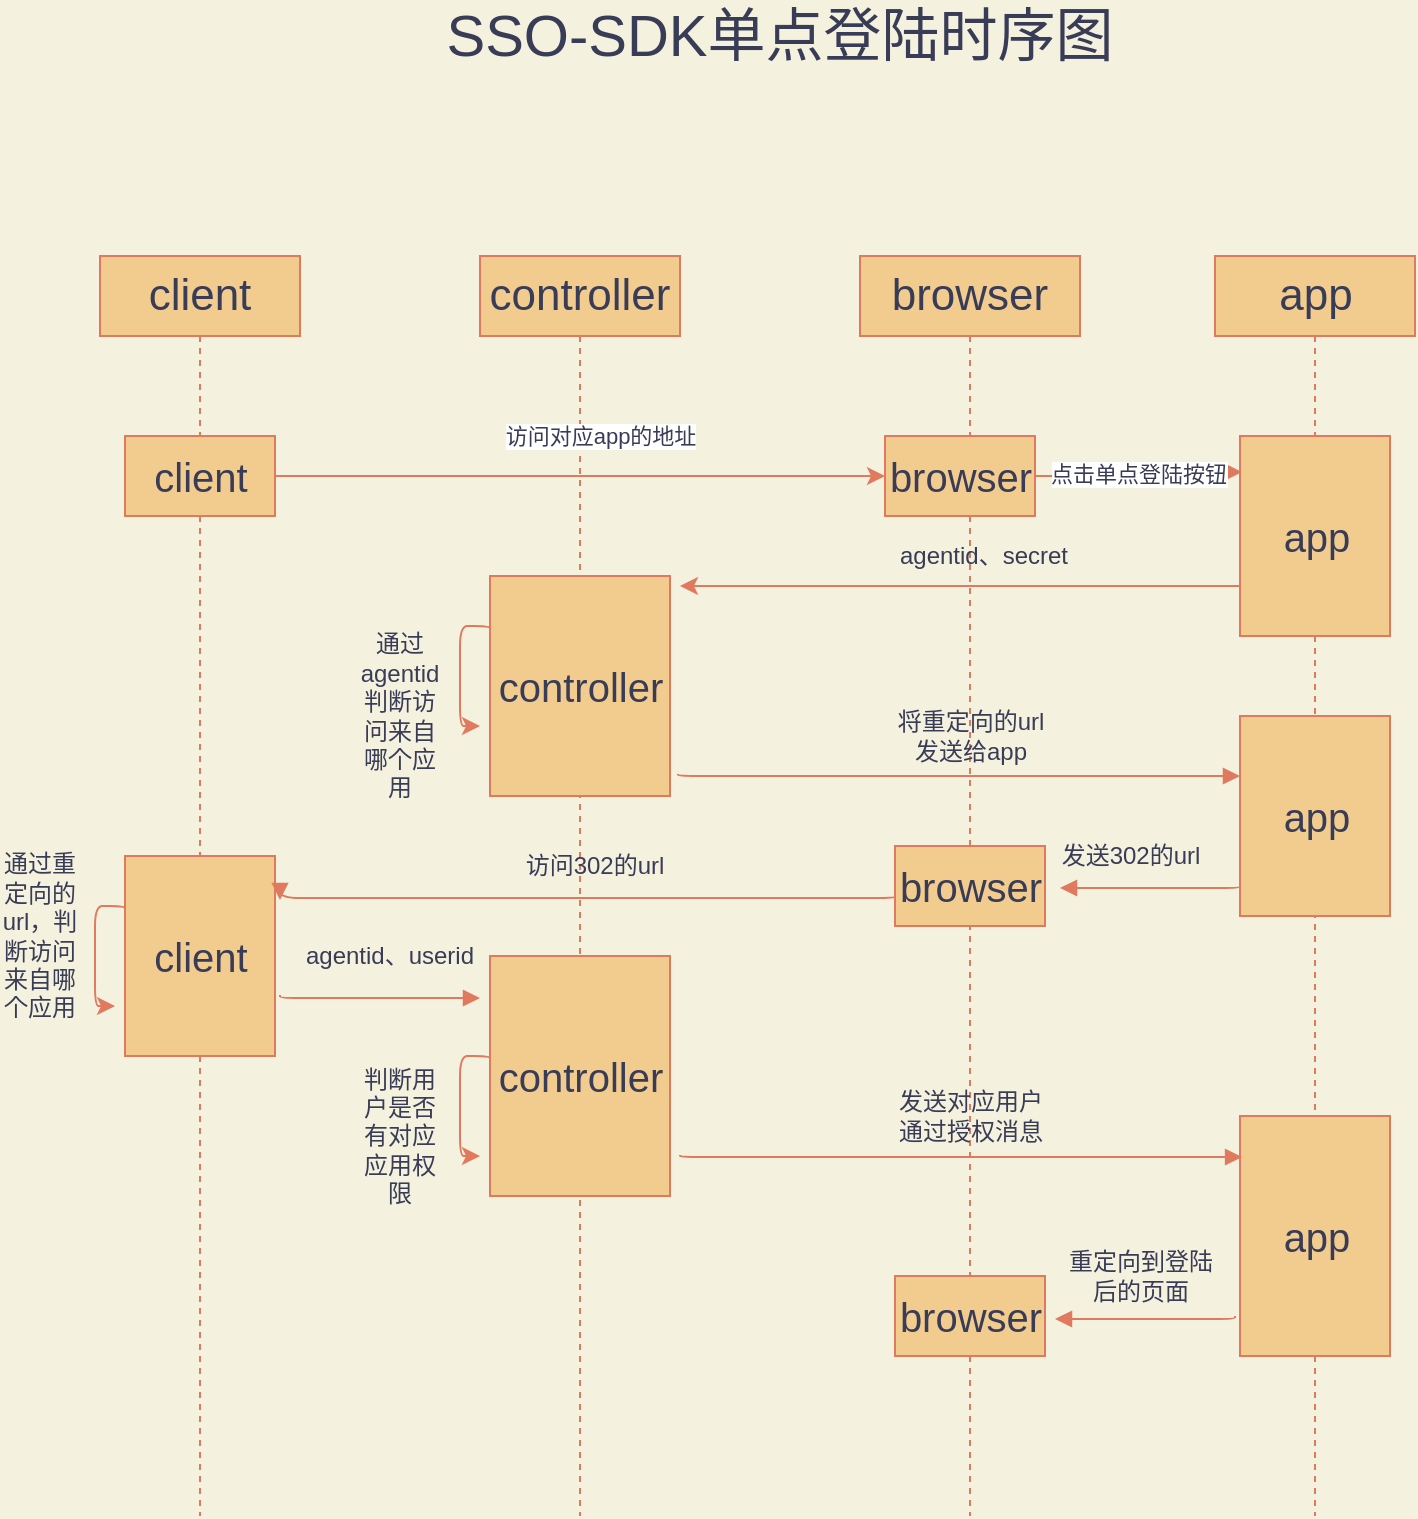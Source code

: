 <mxfile version="14.8.0" type="github"><diagram id="_zArEA70WPHi7usELPfj" name="第 1 页"><mxGraphModel dx="946" dy="614" grid="1" gridSize="10" guides="1" tooltips="1" connect="1" arrows="1" fold="1" page="1" pageScale="1" pageWidth="827" pageHeight="1169" background="#F4F1DE" math="0" shadow="0"><root><mxCell id="0"/><mxCell id="1" parent="0"/><mxCell id="7GQ1_fID0gIdhdmEDk7U-20" value="&lt;font style=&quot;font-size: 22px&quot;&gt;client&lt;/font&gt;" style="shape=umlLifeline;perimeter=lifelinePerimeter;whiteSpace=wrap;html=1;container=1;collapsible=0;recursiveResize=0;outlineConnect=0;fillColor=#F2CC8F;strokeColor=#E07A5F;fontColor=#393C56;" vertex="1" parent="1"><mxGeometry x="70" y="170" width="100" height="630" as="geometry"/></mxCell><mxCell id="7GQ1_fID0gIdhdmEDk7U-22" value="&lt;font style=&quot;font-size: 22px&quot;&gt;controller&lt;/font&gt;" style="shape=umlLifeline;perimeter=lifelinePerimeter;whiteSpace=wrap;html=1;container=1;collapsible=0;recursiveResize=0;outlineConnect=0;fillColor=#F2CC8F;strokeColor=#E07A5F;fontColor=#393C56;" vertex="1" parent="1"><mxGeometry x="260" y="170" width="100" height="630" as="geometry"/></mxCell><mxCell id="7GQ1_fID0gIdhdmEDk7U-31" value="&lt;font style=&quot;font-size: 20px&quot;&gt;controller&lt;/font&gt;" style="html=1;fillColor=#F2CC8F;strokeColor=#E07A5F;fontColor=#393C56;" vertex="1" parent="7GQ1_fID0gIdhdmEDk7U-22"><mxGeometry x="5" y="160" width="90" height="110" as="geometry"/></mxCell><mxCell id="7GQ1_fID0gIdhdmEDk7U-50" style="edgeStyle=orthogonalEdgeStyle;curved=0;rounded=1;sketch=0;orthogonalLoop=1;jettySize=auto;html=1;exitX=0;exitY=0.25;exitDx=0;exitDy=0;fontColor=#393C56;strokeColor=#E07A5F;fillColor=#F2CC8F;" edge="1" parent="7GQ1_fID0gIdhdmEDk7U-22" source="7GQ1_fID0gIdhdmEDk7U-31"><mxGeometry relative="1" as="geometry"><mxPoint y="235" as="targetPoint"/><Array as="points"><mxPoint x="-10" y="185"/><mxPoint x="-10" y="235"/></Array></mxGeometry></mxCell><mxCell id="7GQ1_fID0gIdhdmEDk7U-23" value="&lt;span style=&quot;font-size: 22px&quot;&gt;browser&lt;/span&gt;" style="shape=umlLifeline;perimeter=lifelinePerimeter;whiteSpace=wrap;html=1;container=1;collapsible=0;recursiveResize=0;outlineConnect=0;fillColor=#F2CC8F;strokeColor=#E07A5F;fontColor=#393C56;" vertex="1" parent="1"><mxGeometry x="450" y="170" width="110" height="630" as="geometry"/></mxCell><mxCell id="7GQ1_fID0gIdhdmEDk7U-46" value="agentid、secret" style="text;html=1;strokeColor=none;fillColor=none;align=center;verticalAlign=middle;whiteSpace=wrap;rounded=0;sketch=0;fontColor=#393C56;" vertex="1" parent="7GQ1_fID0gIdhdmEDk7U-23"><mxGeometry x="12.5" y="140" width="97.5" height="20" as="geometry"/></mxCell><mxCell id="7GQ1_fID0gIdhdmEDk7U-65" value="将重定向的url发送给app" style="text;html=1;strokeColor=none;fillColor=none;align=center;verticalAlign=middle;whiteSpace=wrap;rounded=0;sketch=0;fontColor=#393C56;" vertex="1" parent="7GQ1_fID0gIdhdmEDk7U-23"><mxGeometry x="12.5" y="230" width="85" height="20" as="geometry"/></mxCell><mxCell id="7GQ1_fID0gIdhdmEDk7U-37" value="访问对应app的地址" style="edgeStyle=orthogonalEdgeStyle;curved=0;rounded=1;sketch=0;orthogonalLoop=1;jettySize=auto;html=1;exitX=1;exitY=0.5;exitDx=0;exitDy=0;entryX=0;entryY=0.5;entryDx=0;entryDy=0;fontColor=#393C56;strokeColor=#E07A5F;fillColor=#F2CC8F;" edge="1" parent="1" source="7GQ1_fID0gIdhdmEDk7U-24" target="7GQ1_fID0gIdhdmEDk7U-36"><mxGeometry x="0.066" y="20" relative="1" as="geometry"><mxPoint as="offset"/></mxGeometry></mxCell><mxCell id="7GQ1_fID0gIdhdmEDk7U-24" value="&lt;font style=&quot;font-size: 20px&quot;&gt;client&lt;/font&gt;" style="html=1;fillColor=#F2CC8F;strokeColor=#E07A5F;fontColor=#393C56;" vertex="1" parent="1"><mxGeometry x="82.5" y="260" width="75" height="40" as="geometry"/></mxCell><mxCell id="7GQ1_fID0gIdhdmEDk7U-26" value="&lt;font style=&quot;font-size: 20px&quot;&gt;controller&lt;/font&gt;" style="html=1;fillColor=#F2CC8F;strokeColor=#E07A5F;fontColor=#393C56;" vertex="1" parent="1"><mxGeometry x="265" y="520" width="90" height="120" as="geometry"/></mxCell><mxCell id="7GQ1_fID0gIdhdmEDk7U-33" value="&lt;font style=&quot;font-size: 20px&quot;&gt;browser&lt;/font&gt;" style="html=1;fillColor=#F2CC8F;strokeColor=#E07A5F;fontColor=#393C56;" vertex="1" parent="1"><mxGeometry x="467.5" y="680" width="75" height="40" as="geometry"/></mxCell><mxCell id="7GQ1_fID0gIdhdmEDk7U-35" value="&lt;span style=&quot;font-size: 22px&quot;&gt;app&lt;/span&gt;" style="shape=umlLifeline;perimeter=lifelinePerimeter;whiteSpace=wrap;html=1;container=1;collapsible=0;recursiveResize=0;outlineConnect=0;fillColor=#F2CC8F;strokeColor=#E07A5F;fontColor=#393C56;" vertex="1" parent="1"><mxGeometry x="627.5" y="170" width="100" height="630" as="geometry"/></mxCell><mxCell id="7GQ1_fID0gIdhdmEDk7U-40" value="点击单点登陆按钮" style="edgeStyle=orthogonalEdgeStyle;curved=0;rounded=1;sketch=0;orthogonalLoop=1;jettySize=auto;html=1;exitX=1;exitY=0.5;exitDx=0;exitDy=0;fontColor=#393C56;strokeColor=#E07A5F;fillColor=#F2CC8F;entryX=0.013;entryY=0.18;entryDx=0;entryDy=0;entryPerimeter=0;" edge="1" parent="1" source="7GQ1_fID0gIdhdmEDk7U-36" target="7GQ1_fID0gIdhdmEDk7U-39"><mxGeometry relative="1" as="geometry"/></mxCell><mxCell id="7GQ1_fID0gIdhdmEDk7U-36" value="&lt;font style=&quot;font-size: 20px&quot;&gt;browser&lt;/font&gt;" style="html=1;fillColor=#F2CC8F;strokeColor=#E07A5F;fontColor=#393C56;" vertex="1" parent="1"><mxGeometry x="462.5" y="260" width="75" height="40" as="geometry"/></mxCell><mxCell id="7GQ1_fID0gIdhdmEDk7U-38" value="&lt;font style=&quot;font-size: 20px&quot;&gt;app&lt;/font&gt;" style="html=1;fillColor=#F2CC8F;strokeColor=#E07A5F;fontColor=#393C56;" vertex="1" parent="1"><mxGeometry x="640" y="600" width="75" height="120" as="geometry"/></mxCell><mxCell id="7GQ1_fID0gIdhdmEDk7U-44" style="edgeStyle=orthogonalEdgeStyle;curved=0;rounded=1;sketch=0;orthogonalLoop=1;jettySize=auto;html=1;exitX=0;exitY=0.75;exitDx=0;exitDy=0;fontColor=#393C56;strokeColor=#E07A5F;fillColor=#F2CC8F;" edge="1" parent="1" source="7GQ1_fID0gIdhdmEDk7U-39"><mxGeometry relative="1" as="geometry"><mxPoint x="360" y="335" as="targetPoint"/></mxGeometry></mxCell><mxCell id="7GQ1_fID0gIdhdmEDk7U-39" value="&lt;font style=&quot;font-size: 20px&quot;&gt;app&lt;/font&gt;" style="html=1;fillColor=#F2CC8F;strokeColor=#E07A5F;fontColor=#393C56;" vertex="1" parent="1"><mxGeometry x="640" y="260" width="75" height="100" as="geometry"/></mxCell><mxCell id="7GQ1_fID0gIdhdmEDk7U-52" value="通过agentid判断访问来自哪个应用" style="text;html=1;strokeColor=none;fillColor=none;align=center;verticalAlign=middle;whiteSpace=wrap;rounded=0;sketch=0;fontColor=#393C56;" vertex="1" parent="1"><mxGeometry x="200" y="340" width="40" height="120" as="geometry"/></mxCell><mxCell id="7GQ1_fID0gIdhdmEDk7U-53" value="&lt;font style=&quot;font-size: 20px&quot;&gt;app&lt;/font&gt;" style="html=1;fillColor=#F2CC8F;strokeColor=#E07A5F;fontColor=#393C56;" vertex="1" parent="1"><mxGeometry x="640" y="400" width="75" height="100" as="geometry"/></mxCell><mxCell id="7GQ1_fID0gIdhdmEDk7U-67" value="&lt;font style=&quot;font-size: 20px&quot;&gt;browser&lt;/font&gt;" style="html=1;fillColor=#F2CC8F;strokeColor=#E07A5F;fontColor=#393C56;" vertex="1" parent="1"><mxGeometry x="467.5" y="465" width="75" height="40" as="geometry"/></mxCell><mxCell id="7GQ1_fID0gIdhdmEDk7U-71" value="" style="endArrow=block;endFill=1;html=1;edgeStyle=orthogonalEdgeStyle;align=left;verticalAlign=top;fontColor=#393C56;strokeColor=#E07A5F;fillColor=#F2CC8F;exitX=1.044;exitY=0.9;exitDx=0;exitDy=0;exitPerimeter=0;" edge="1" parent="1" source="7GQ1_fID0gIdhdmEDk7U-31"><mxGeometry x="-1" relative="1" as="geometry"><mxPoint x="480" y="430" as="sourcePoint"/><mxPoint x="640" y="430" as="targetPoint"/><Array as="points"><mxPoint x="359" y="430"/></Array></mxGeometry></mxCell><mxCell id="7GQ1_fID0gIdhdmEDk7U-74" value="" style="endArrow=block;endFill=1;html=1;edgeStyle=orthogonalEdgeStyle;align=left;verticalAlign=top;fontColor=#393C56;strokeColor=#E07A5F;fillColor=#F2CC8F;exitX=1.044;exitY=0.9;exitDx=0;exitDy=0;exitPerimeter=0;" edge="1" parent="1"><mxGeometry x="-1" relative="1" as="geometry"><mxPoint x="640" y="484.5" as="sourcePoint"/><mxPoint x="550" y="486" as="targetPoint"/><Array as="points"><mxPoint x="640.04" y="485.5"/></Array></mxGeometry></mxCell><mxCell id="7GQ1_fID0gIdhdmEDk7U-76" value="发送302的url" style="text;html=1;strokeColor=none;fillColor=none;align=center;verticalAlign=middle;whiteSpace=wrap;rounded=0;sketch=0;fontColor=#393C56;" vertex="1" parent="1"><mxGeometry x="542.5" y="460" width="85" height="20" as="geometry"/></mxCell><mxCell id="7GQ1_fID0gIdhdmEDk7U-77" value="&lt;font style=&quot;font-size: 20px&quot;&gt;client&lt;/font&gt;" style="html=1;fillColor=#F2CC8F;strokeColor=#E07A5F;fontColor=#393C56;" vertex="1" parent="1"><mxGeometry x="82.5" y="470" width="75" height="100" as="geometry"/></mxCell><mxCell id="7GQ1_fID0gIdhdmEDk7U-78" value="" style="endArrow=block;endFill=1;html=1;edgeStyle=orthogonalEdgeStyle;align=left;verticalAlign=top;fontColor=#393C56;strokeColor=#E07A5F;fillColor=#F2CC8F;exitX=1.044;exitY=0.9;exitDx=0;exitDy=0;exitPerimeter=0;" edge="1" parent="1"><mxGeometry x="-1" relative="1" as="geometry"><mxPoint x="467.5" y="490" as="sourcePoint"/><mxPoint x="160" y="492" as="targetPoint"/><Array as="points"><mxPoint x="467.54" y="491"/></Array></mxGeometry></mxCell><mxCell id="7GQ1_fID0gIdhdmEDk7U-79" value="访问302的url" style="text;html=1;strokeColor=none;fillColor=none;align=center;verticalAlign=middle;whiteSpace=wrap;rounded=0;sketch=0;fontColor=#393C56;" vertex="1" parent="1"><mxGeometry x="275" y="465" width="85" height="20" as="geometry"/></mxCell><mxCell id="7GQ1_fID0gIdhdmEDk7U-81" style="edgeStyle=orthogonalEdgeStyle;curved=0;rounded=1;sketch=0;orthogonalLoop=1;jettySize=auto;html=1;exitX=0;exitY=0.25;exitDx=0;exitDy=0;fontColor=#393C56;strokeColor=#E07A5F;fillColor=#F2CC8F;" edge="1" parent="1"><mxGeometry relative="1" as="geometry"><mxPoint x="82.5" y="497.5" as="sourcePoint"/><mxPoint x="77.5" y="545" as="targetPoint"/><Array as="points"><mxPoint x="67.5" y="495"/><mxPoint x="67.5" y="545"/></Array></mxGeometry></mxCell><mxCell id="7GQ1_fID0gIdhdmEDk7U-82" value="通过重定向的url，判断访问来自哪个应用" style="text;html=1;strokeColor=none;fillColor=none;align=center;verticalAlign=middle;whiteSpace=wrap;rounded=0;sketch=0;fontColor=#393C56;" vertex="1" parent="1"><mxGeometry x="20" y="450" width="40" height="120" as="geometry"/></mxCell><mxCell id="7GQ1_fID0gIdhdmEDk7U-83" value="" style="endArrow=block;endFill=1;html=1;edgeStyle=orthogonalEdgeStyle;align=left;verticalAlign=top;fontColor=#393C56;strokeColor=#E07A5F;fillColor=#F2CC8F;exitX=1.044;exitY=0.9;exitDx=0;exitDy=0;exitPerimeter=0;" edge="1" parent="1"><mxGeometry x="-1" relative="1" as="geometry"><mxPoint x="160.0" y="539.5" as="sourcePoint"/><mxPoint x="260" y="541" as="targetPoint"/><Array as="points"><mxPoint x="160.04" y="540.5"/></Array></mxGeometry></mxCell><mxCell id="7GQ1_fID0gIdhdmEDk7U-84" value="agentid、userid" style="text;html=1;strokeColor=none;fillColor=none;align=center;verticalAlign=middle;whiteSpace=wrap;rounded=0;sketch=0;fontColor=#393C56;" vertex="1" parent="1"><mxGeometry x="170" y="510" width="90" height="20" as="geometry"/></mxCell><mxCell id="7GQ1_fID0gIdhdmEDk7U-85" style="edgeStyle=orthogonalEdgeStyle;curved=0;rounded=1;sketch=0;orthogonalLoop=1;jettySize=auto;html=1;exitX=0;exitY=0.25;exitDx=0;exitDy=0;fontColor=#393C56;strokeColor=#E07A5F;fillColor=#F2CC8F;" edge="1" parent="1"><mxGeometry relative="1" as="geometry"><mxPoint x="265" y="572.5" as="sourcePoint"/><mxPoint x="260" y="620" as="targetPoint"/><Array as="points"><mxPoint x="250" y="570"/><mxPoint x="250" y="620"/></Array></mxGeometry></mxCell><mxCell id="7GQ1_fID0gIdhdmEDk7U-86" value="判断用户是否有对应应用权限" style="text;html=1;strokeColor=none;fillColor=none;align=center;verticalAlign=middle;whiteSpace=wrap;rounded=0;sketch=0;fontColor=#393C56;" vertex="1" parent="1"><mxGeometry x="200" y="550" width="40" height="120" as="geometry"/></mxCell><mxCell id="7GQ1_fID0gIdhdmEDk7U-87" value="" style="endArrow=block;endFill=1;html=1;edgeStyle=orthogonalEdgeStyle;align=left;verticalAlign=top;fontColor=#393C56;strokeColor=#E07A5F;fillColor=#F2CC8F;exitX=1.044;exitY=0.9;exitDx=0;exitDy=0;exitPerimeter=0;" edge="1" parent="1"><mxGeometry x="-1" relative="1" as="geometry"><mxPoint x="360.0" y="619.5" as="sourcePoint"/><mxPoint x="641.04" y="620.5" as="targetPoint"/><Array as="points"><mxPoint x="360.04" y="620.5"/></Array></mxGeometry></mxCell><mxCell id="7GQ1_fID0gIdhdmEDk7U-88" value="发送对应用户通过授权消息" style="text;html=1;strokeColor=none;fillColor=none;align=center;verticalAlign=middle;whiteSpace=wrap;rounded=0;sketch=0;fontColor=#393C56;" vertex="1" parent="1"><mxGeometry x="462.5" y="590" width="85" height="20" as="geometry"/></mxCell><mxCell id="7GQ1_fID0gIdhdmEDk7U-89" value="" style="endArrow=block;endFill=1;html=1;edgeStyle=orthogonalEdgeStyle;align=left;verticalAlign=top;fontColor=#393C56;strokeColor=#E07A5F;fillColor=#F2CC8F;exitX=1.044;exitY=0.9;exitDx=0;exitDy=0;exitPerimeter=0;" edge="1" parent="1"><mxGeometry x="-1" relative="1" as="geometry"><mxPoint x="637.5" y="700" as="sourcePoint"/><mxPoint x="547.5" y="701.5" as="targetPoint"/><Array as="points"><mxPoint x="637.54" y="701"/></Array></mxGeometry></mxCell><mxCell id="7GQ1_fID0gIdhdmEDk7U-90" value="重定向到登陆后的页面" style="text;html=1;strokeColor=none;fillColor=none;align=center;verticalAlign=middle;whiteSpace=wrap;rounded=0;sketch=0;fontColor=#393C56;" vertex="1" parent="1"><mxGeometry x="547.5" y="670" width="85" height="20" as="geometry"/></mxCell><mxCell id="7GQ1_fID0gIdhdmEDk7U-91" value="&lt;font style=&quot;font-size: 29px&quot;&gt;SSO-SDK单点登陆时序图&lt;/font&gt;" style="text;html=1;strokeColor=none;fillColor=none;align=center;verticalAlign=middle;whiteSpace=wrap;rounded=0;sketch=0;fontColor=#393C56;" vertex="1" parent="1"><mxGeometry x="150" y="50" width="520" height="20" as="geometry"/></mxCell></root></mxGraphModel></diagram></mxfile>